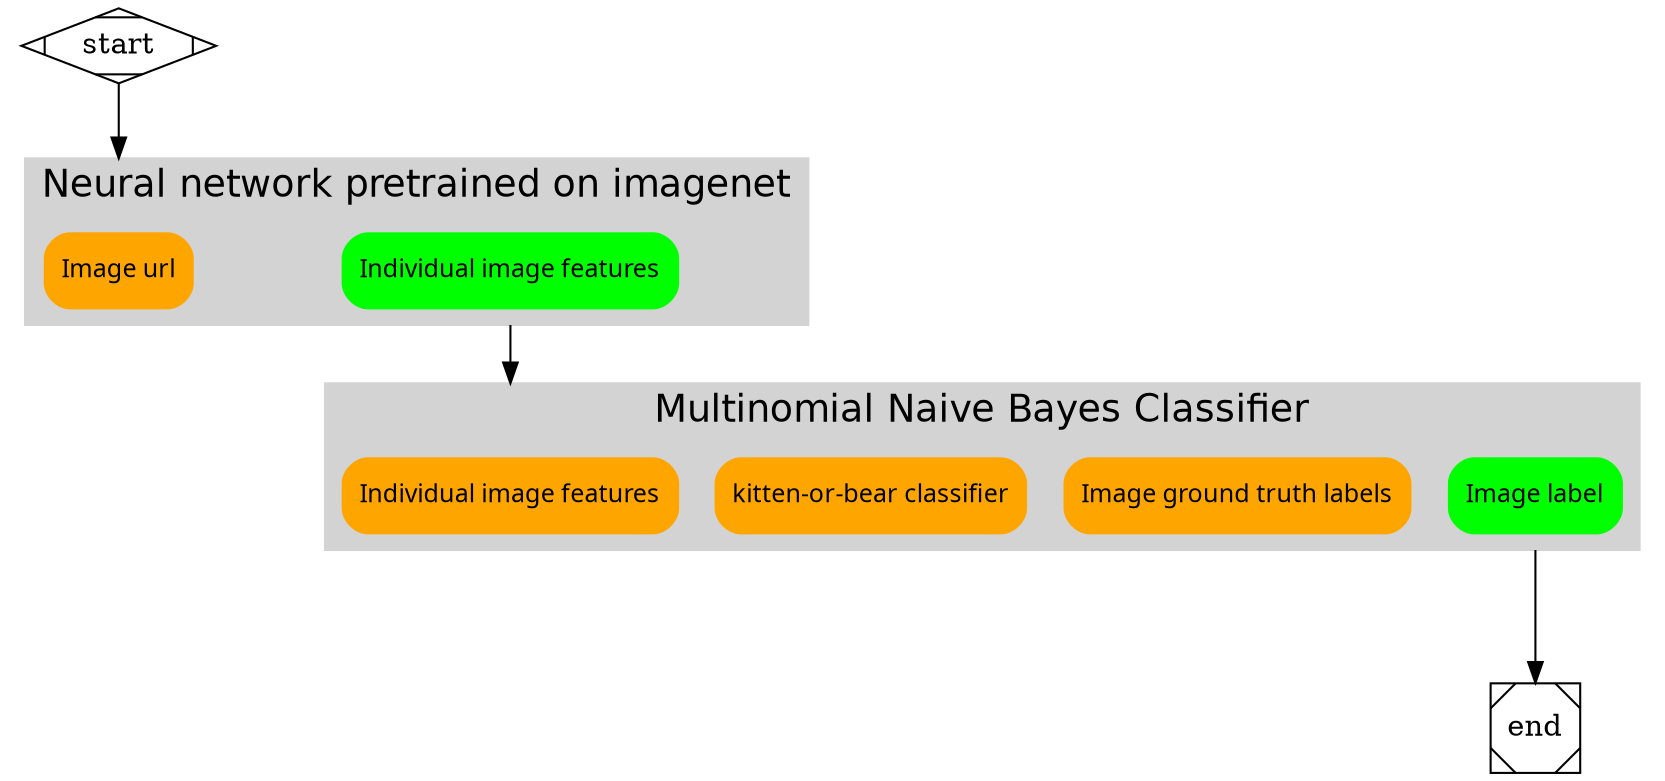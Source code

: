 digraph G {
    compound=true;
    ranksep=1;
    ratio=compress;
    size=728;
    subgraph cluster_1 {
        style=filled;
        color=lightgrey;
        fontname="Helvetica";
        fontsize=18;
        "1_Individual image features" [style="filled,rounded",color=green,label="Individual image features",fontname="Verdana",fontsize=12,shape=rectangle];
        "1_Image url" [style="filled,rounded",color=orange,label="Image url",fontname="Verdana",fontsize=12,shape=rectangle];
        label = "Neural network pretrained on imagenet";
    }
    
    subgraph cluster_2 {
        style=filled;
        color=lightgrey;
        fontname="Helvetica";
        fontsize=18;
        "2_Image label" [style="filled,rounded",color=green,label="Image label",fontname="Verdana",fontsize=12,shape=rectangle];
        "2_Image ground truth labels" [style="filled,rounded",color=orange,label="Image ground truth labels",fontname="Verdana",fontsize=12,shape=rectangle];"2_kitten-or-bear classifier" [style="filled,rounded",color=orange,label="kitten-or-bear classifier",fontname="Verdana",fontsize=12,shape=rectangle];"2_Individual image features" [style="filled,rounded",color=orange,label="Individual image features",fontname="Verdana",fontsize=12,shape=rectangle];
        label = "Multinomial Naive Bayes Classifier";
    }
    "1_Individual image features" -> "2_Individual image features" [ltail=cluster_1, lhead=cluster_2];
    start -> "1_Image url" [lhead=cluster_1];
    "2_Image label" -> end [ltail=cluster_2];
    start [shape=Mdiamond];
    end [shape=Msquare];
}